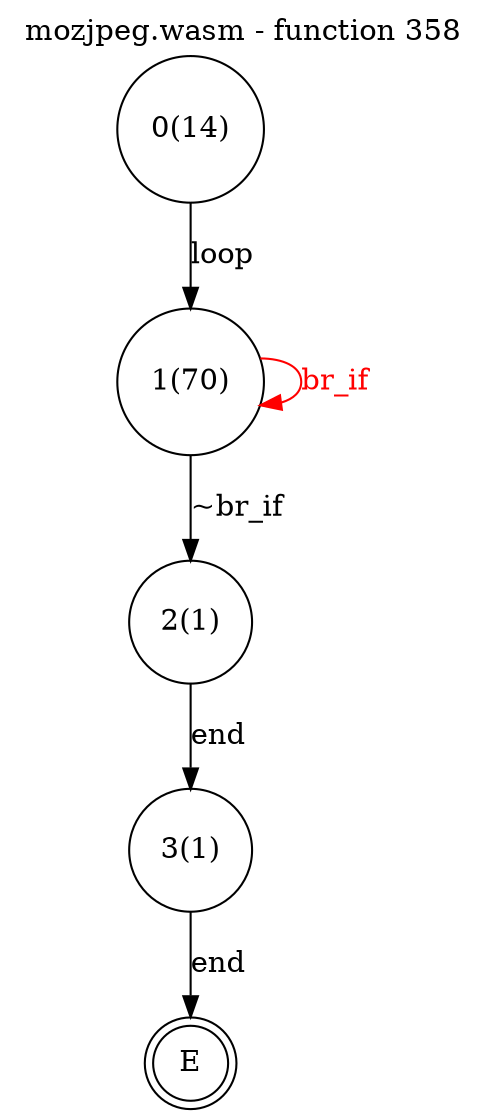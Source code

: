 digraph finite_state_machine {
    label = "mozjpeg.wasm - function 358"
    labelloc =  t
    labelfontsize = 16
    labelfontcolor = black
    labelfontname = "Helvetica"
    node [shape = doublecircle]; E ;
node [shape=circle, fontcolor=black, style="", label="0(14)"]0
node [shape=circle, fontcolor=black, style="", label="1(70)"]1
node [shape=circle, fontcolor=black, style="", label="2(1)"]2
node [shape=circle, fontcolor=black, style="", label="3(1)"]3
node [shape=circle, fontcolor=black, style="", label="E"]E
    0 -> 1[label="loop"];
    1 -> 2[label="~br_if"];
    1 -> 1[color="red" fontcolor="red" label="br_if"];
    2 -> 3[label="end"];
    3 -> E[label="end"];
}
